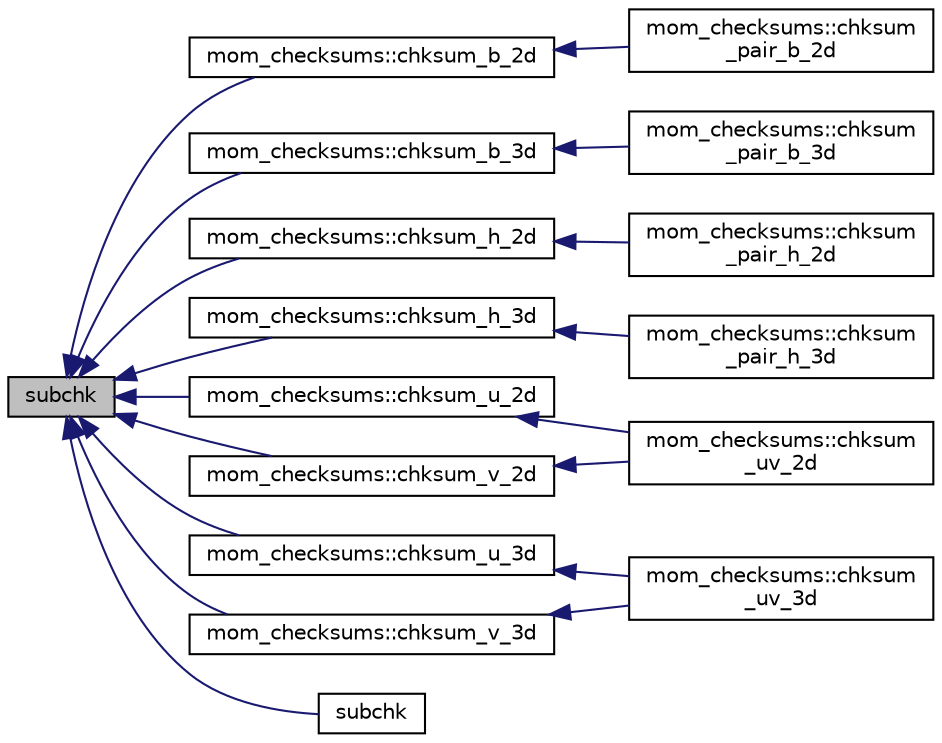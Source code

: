 digraph "subchk"
{
 // INTERACTIVE_SVG=YES
  edge [fontname="Helvetica",fontsize="10",labelfontname="Helvetica",labelfontsize="10"];
  node [fontname="Helvetica",fontsize="10",shape=record];
  rankdir="LR";
  Node1 [label="subchk",height=0.2,width=0.4,color="black", fillcolor="grey75", style="filled", fontcolor="black"];
  Node1 -> Node2 [dir="back",color="midnightblue",fontsize="10",style="solid",fontname="Helvetica"];
  Node2 [label="mom_checksums::chksum_b_2d",height=0.2,width=0.4,color="black", fillcolor="white", style="filled",URL="$namespacemom__checksums.html#aa256eac55b0236adf37d29e69fac3e01",tooltip="chksum_B_2d performs checksums on a 2d array staggered at corner points. "];
  Node2 -> Node3 [dir="back",color="midnightblue",fontsize="10",style="solid",fontname="Helvetica"];
  Node3 [label="mom_checksums::chksum\l_pair_b_2d",height=0.2,width=0.4,color="black", fillcolor="white", style="filled",URL="$namespacemom__checksums.html#a33a96580d54906fd7bbe9a699e7844da"];
  Node1 -> Node4 [dir="back",color="midnightblue",fontsize="10",style="solid",fontname="Helvetica"];
  Node4 [label="mom_checksums::chksum_b_3d",height=0.2,width=0.4,color="black", fillcolor="white", style="filled",URL="$namespacemom__checksums.html#aab4aaf5ade6f759a68f7f75d5d0f0671",tooltip="chksum_B_3d performs checksums on a 3d array staggered at corner points. "];
  Node4 -> Node5 [dir="back",color="midnightblue",fontsize="10",style="solid",fontname="Helvetica"];
  Node5 [label="mom_checksums::chksum\l_pair_b_3d",height=0.2,width=0.4,color="black", fillcolor="white", style="filled",URL="$namespacemom__checksums.html#a75c6667ccb73ed731d2c44df7d572880"];
  Node1 -> Node6 [dir="back",color="midnightblue",fontsize="10",style="solid",fontname="Helvetica"];
  Node6 [label="mom_checksums::chksum_h_2d",height=0.2,width=0.4,color="black", fillcolor="white", style="filled",URL="$namespacemom__checksums.html#a71c7ef9c5bf9454473221ba51cd9c8ea",tooltip="chksum_h_2d performs checksums on a 2d array staggered at tracer points. "];
  Node6 -> Node7 [dir="back",color="midnightblue",fontsize="10",style="solid",fontname="Helvetica"];
  Node7 [label="mom_checksums::chksum\l_pair_h_2d",height=0.2,width=0.4,color="black", fillcolor="white", style="filled",URL="$namespacemom__checksums.html#a61d9c890e0d5f96f82775b52df020052"];
  Node1 -> Node8 [dir="back",color="midnightblue",fontsize="10",style="solid",fontname="Helvetica"];
  Node8 [label="mom_checksums::chksum_h_3d",height=0.2,width=0.4,color="black", fillcolor="white", style="filled",URL="$namespacemom__checksums.html#ae02bd1af88b60e0461600287f702644d",tooltip="chksum_h_3d performs checksums on a 3d array staggered at tracer points. "];
  Node8 -> Node9 [dir="back",color="midnightblue",fontsize="10",style="solid",fontname="Helvetica"];
  Node9 [label="mom_checksums::chksum\l_pair_h_3d",height=0.2,width=0.4,color="black", fillcolor="white", style="filled",URL="$namespacemom__checksums.html#a761c78d8efba4bf7dc6f1060c96e083c"];
  Node1 -> Node10 [dir="back",color="midnightblue",fontsize="10",style="solid",fontname="Helvetica"];
  Node10 [label="mom_checksums::chksum_u_2d",height=0.2,width=0.4,color="black", fillcolor="white", style="filled",URL="$namespacemom__checksums.html#abb256b94ff03434f46796e2350a3e3b0",tooltip="chksum_u_2d performs checksums on a 2d array staggered at C-grid u points. "];
  Node10 -> Node11 [dir="back",color="midnightblue",fontsize="10",style="solid",fontname="Helvetica"];
  Node11 [label="mom_checksums::chksum\l_uv_2d",height=0.2,width=0.4,color="black", fillcolor="white", style="filled",URL="$namespacemom__checksums.html#a6621f0877c0c44b62c2e7afe29362116"];
  Node1 -> Node12 [dir="back",color="midnightblue",fontsize="10",style="solid",fontname="Helvetica"];
  Node12 [label="mom_checksums::chksum_u_3d",height=0.2,width=0.4,color="black", fillcolor="white", style="filled",URL="$namespacemom__checksums.html#aa3d21cbcd2f604e5762b56a3d9197053",tooltip="chksum_u_3d performs checksums on a 3d array staggered at C-grid u points. "];
  Node12 -> Node13 [dir="back",color="midnightblue",fontsize="10",style="solid",fontname="Helvetica"];
  Node13 [label="mom_checksums::chksum\l_uv_3d",height=0.2,width=0.4,color="black", fillcolor="white", style="filled",URL="$namespacemom__checksums.html#a797e807964197574c99d09f1d8e2456e"];
  Node1 -> Node14 [dir="back",color="midnightblue",fontsize="10",style="solid",fontname="Helvetica"];
  Node14 [label="mom_checksums::chksum_v_2d",height=0.2,width=0.4,color="black", fillcolor="white", style="filled",URL="$namespacemom__checksums.html#ab91c2c2d2ba5ce3d11f1fd9d51b87f3e",tooltip="chksum_v_2d performs checksums on a 2d array staggered at C-grid v points. "];
  Node14 -> Node11 [dir="back",color="midnightblue",fontsize="10",style="solid",fontname="Helvetica"];
  Node1 -> Node15 [dir="back",color="midnightblue",fontsize="10",style="solid",fontname="Helvetica"];
  Node15 [label="mom_checksums::chksum_v_3d",height=0.2,width=0.4,color="black", fillcolor="white", style="filled",URL="$namespacemom__checksums.html#aa52c1e3c92ac97ab747b75644e7b4fe1",tooltip="chksum_v_3d performs checksums on a 3d array staggered at C-grid v points. "];
  Node15 -> Node13 [dir="back",color="midnightblue",fontsize="10",style="solid",fontname="Helvetica"];
  Node1 -> Node16 [dir="back",color="midnightblue",fontsize="10",style="solid",fontname="Helvetica"];
  Node16 [label="subchk",height=0.2,width=0.4,color="black", fillcolor="white", style="filled",URL="$MOM__checksums_8F90.html#ae44c5eea560b6a602432359b8688ba5a"];
}
